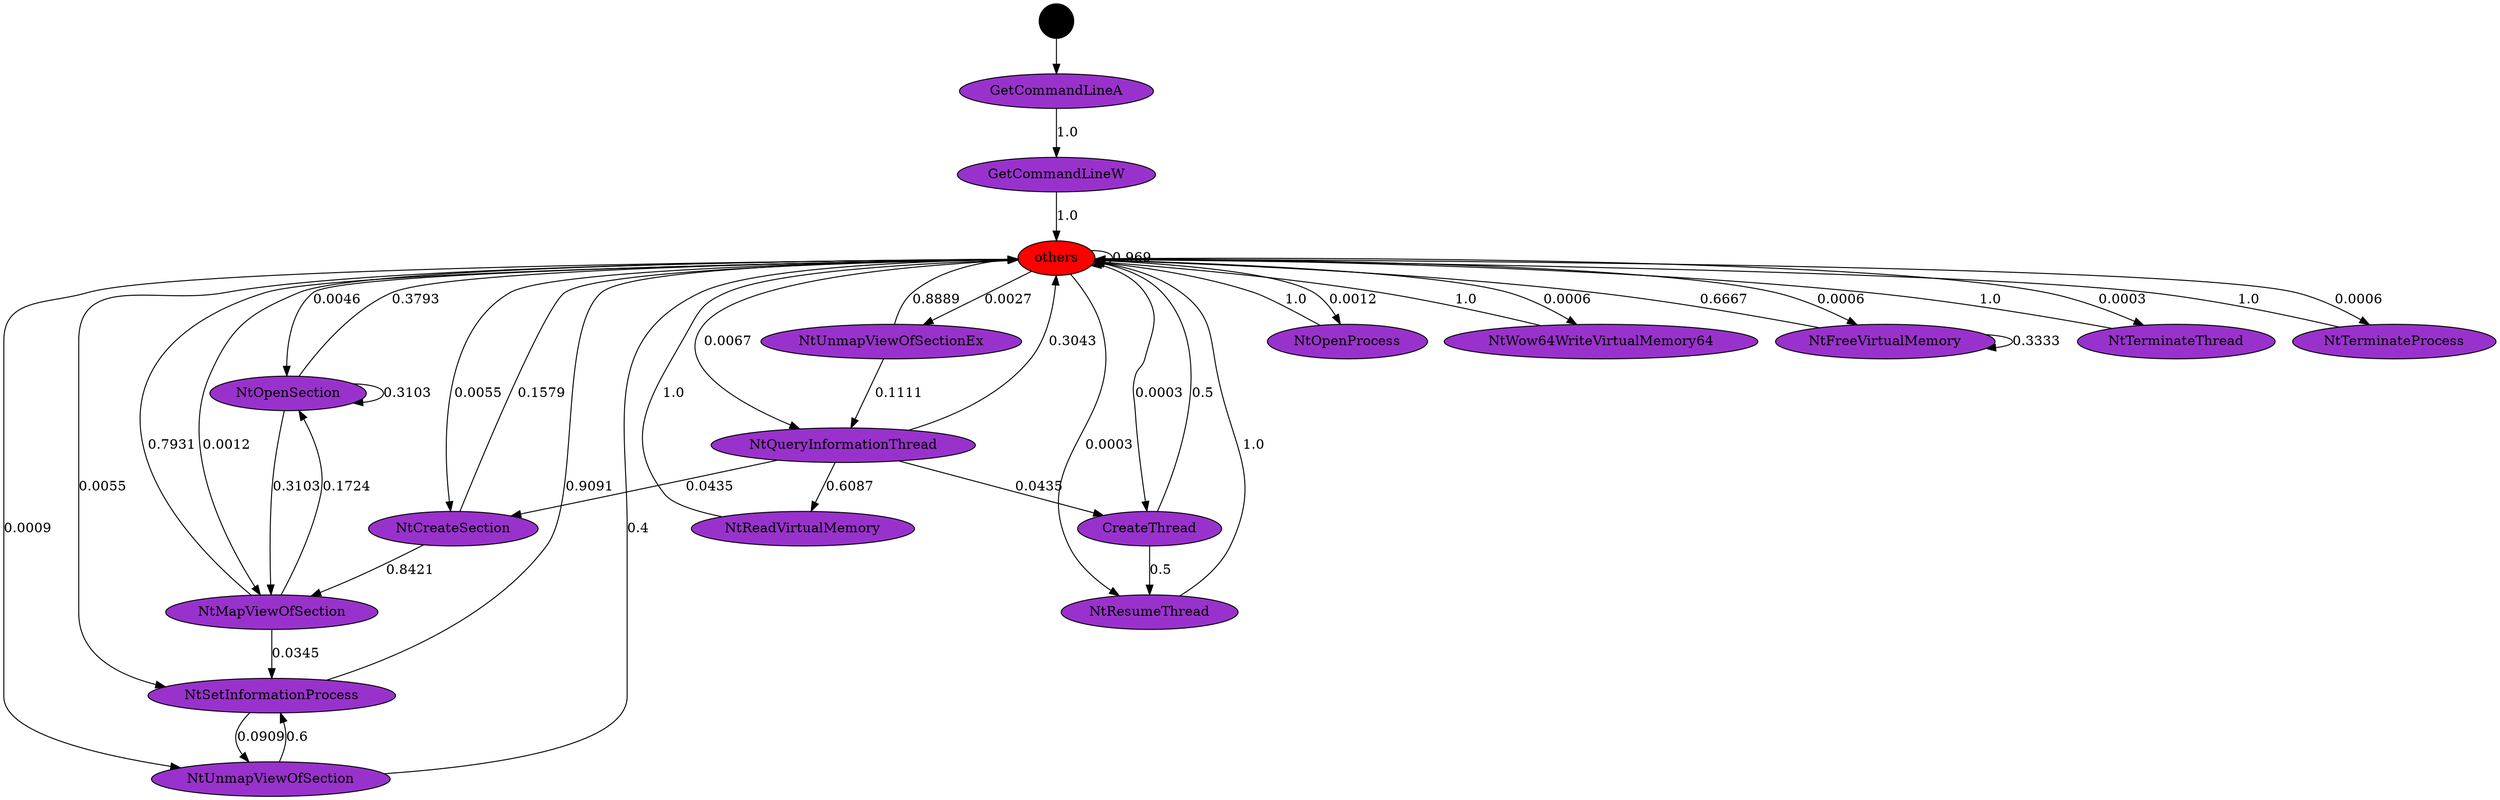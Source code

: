 digraph "./API_PER_CATEGORY/ShellExecuteEx.exe_7164_Processes_API_per_Category_Transition_Matrix" {
	GetCommandLineA [label=GetCommandLineA fillcolor=darkorchid style=filled]
	GetCommandLineW [label=GetCommandLineW fillcolor=darkorchid style=filled]
	GetCommandLineA -> GetCommandLineW [label=1.0]
	Start [label="" fillcolor=black fontcolor=white shape=circle style=filled]
	Start -> GetCommandLineA
	GetCommandLineW [label=GetCommandLineW fillcolor=darkorchid style=filled]
	others [label=others fillcolor=red style=filled]
	GetCommandLineW -> others [label=1.0]
	others [label=others fillcolor=red style=filled]
	others [label=others fillcolor=red style=filled]
	others -> others [label=0.969]
	others [label=others fillcolor=red style=filled]
	NtOpenSection [label=NtOpenSection fillcolor=darkorchid style=filled]
	others -> NtOpenSection [label=0.0046]
	others [label=others fillcolor=red style=filled]
	NtCreateSection [label=NtCreateSection fillcolor=darkorchid style=filled]
	others -> NtCreateSection [label=0.0055]
	others [label=others fillcolor=red style=filled]
	NtMapViewOfSection [label=NtMapViewOfSection fillcolor=darkorchid style=filled]
	others -> NtMapViewOfSection [label=0.0012]
	others [label=others fillcolor=red style=filled]
	NtSetInformationProcess [label=NtSetInformationProcess fillcolor=darkorchid style=filled]
	others -> NtSetInformationProcess [label=0.0055]
	others [label=others fillcolor=red style=filled]
	NtUnmapViewOfSectionEx [label=NtUnmapViewOfSectionEx fillcolor=darkorchid style=filled]
	others -> NtUnmapViewOfSectionEx [label=0.0027]
	others [label=others fillcolor=red style=filled]
	NtQueryInformationThread [label=NtQueryInformationThread fillcolor=darkorchid style=filled]
	others -> NtQueryInformationThread [label=0.0067]
	others [label=others fillcolor=red style=filled]
	CreateThread [label=CreateThread fillcolor=darkorchid style=filled]
	others -> CreateThread [label=0.0003]
	others [label=others fillcolor=red style=filled]
	NtResumeThread [label=NtResumeThread fillcolor=darkorchid style=filled]
	others -> NtResumeThread [label=0.0003]
	others [label=others fillcolor=red style=filled]
	NtOpenProcess [label=NtOpenProcess fillcolor=darkorchid style=filled]
	others -> NtOpenProcess [label=0.0012]
	others [label=others fillcolor=red style=filled]
	NtUnmapViewOfSection [label=NtUnmapViewOfSection fillcolor=darkorchid style=filled]
	others -> NtUnmapViewOfSection [label=0.0009]
	others [label=others fillcolor=red style=filled]
	NtWow64WriteVirtualMemory64 [label=NtWow64WriteVirtualMemory64 fillcolor=darkorchid style=filled]
	others -> NtWow64WriteVirtualMemory64 [label=0.0006]
	others [label=others fillcolor=red style=filled]
	NtFreeVirtualMemory [label=NtFreeVirtualMemory fillcolor=darkorchid style=filled]
	others -> NtFreeVirtualMemory [label=0.0006]
	others [label=others fillcolor=red style=filled]
	NtTerminateThread [label=NtTerminateThread fillcolor=darkorchid style=filled]
	others -> NtTerminateThread [label=0.0003]
	others [label=others fillcolor=red style=filled]
	NtTerminateProcess [label=NtTerminateProcess fillcolor=darkorchid style=filled]
	others -> NtTerminateProcess [label=0.0006]
	NtOpenSection [label=NtOpenSection fillcolor=darkorchid style=filled]
	others [label=others fillcolor=red style=filled]
	NtOpenSection -> others [label=0.3793]
	NtOpenSection [label=NtOpenSection fillcolor=darkorchid style=filled]
	NtOpenSection [label=NtOpenSection fillcolor=darkorchid style=filled]
	NtOpenSection -> NtOpenSection [label=0.3103]
	NtOpenSection [label=NtOpenSection fillcolor=darkorchid style=filled]
	NtMapViewOfSection [label=NtMapViewOfSection fillcolor=darkorchid style=filled]
	NtOpenSection -> NtMapViewOfSection [label=0.3103]
	NtCreateSection [label=NtCreateSection fillcolor=darkorchid style=filled]
	others [label=others fillcolor=red style=filled]
	NtCreateSection -> others [label=0.1579]
	NtCreateSection [label=NtCreateSection fillcolor=darkorchid style=filled]
	NtMapViewOfSection [label=NtMapViewOfSection fillcolor=darkorchid style=filled]
	NtCreateSection -> NtMapViewOfSection [label=0.8421]
	NtMapViewOfSection [label=NtMapViewOfSection fillcolor=darkorchid style=filled]
	others [label=others fillcolor=red style=filled]
	NtMapViewOfSection -> others [label=0.7931]
	NtMapViewOfSection [label=NtMapViewOfSection fillcolor=darkorchid style=filled]
	NtOpenSection [label=NtOpenSection fillcolor=darkorchid style=filled]
	NtMapViewOfSection -> NtOpenSection [label=0.1724]
	NtMapViewOfSection [label=NtMapViewOfSection fillcolor=darkorchid style=filled]
	NtSetInformationProcess [label=NtSetInformationProcess fillcolor=darkorchid style=filled]
	NtMapViewOfSection -> NtSetInformationProcess [label=0.0345]
	NtSetInformationProcess [label=NtSetInformationProcess fillcolor=darkorchid style=filled]
	others [label=others fillcolor=red style=filled]
	NtSetInformationProcess -> others [label=0.9091]
	NtSetInformationProcess [label=NtSetInformationProcess fillcolor=darkorchid style=filled]
	NtUnmapViewOfSection [label=NtUnmapViewOfSection fillcolor=darkorchid style=filled]
	NtSetInformationProcess -> NtUnmapViewOfSection [label=0.0909]
	NtUnmapViewOfSectionEx [label=NtUnmapViewOfSectionEx fillcolor=darkorchid style=filled]
	others [label=others fillcolor=red style=filled]
	NtUnmapViewOfSectionEx -> others [label=0.8889]
	NtUnmapViewOfSectionEx [label=NtUnmapViewOfSectionEx fillcolor=darkorchid style=filled]
	NtQueryInformationThread [label=NtQueryInformationThread fillcolor=darkorchid style=filled]
	NtUnmapViewOfSectionEx -> NtQueryInformationThread [label=0.1111]
	NtQueryInformationThread [label=NtQueryInformationThread fillcolor=darkorchid style=filled]
	others [label=others fillcolor=red style=filled]
	NtQueryInformationThread -> others [label=0.3043]
	NtQueryInformationThread [label=NtQueryInformationThread fillcolor=darkorchid style=filled]
	NtCreateSection [label=NtCreateSection fillcolor=darkorchid style=filled]
	NtQueryInformationThread -> NtCreateSection [label=0.0435]
	NtQueryInformationThread [label=NtQueryInformationThread fillcolor=darkorchid style=filled]
	NtReadVirtualMemory [label=NtReadVirtualMemory fillcolor=darkorchid style=filled]
	NtQueryInformationThread -> NtReadVirtualMemory [label=0.6087]
	NtQueryInformationThread [label=NtQueryInformationThread fillcolor=darkorchid style=filled]
	CreateThread [label=CreateThread fillcolor=darkorchid style=filled]
	NtQueryInformationThread -> CreateThread [label=0.0435]
	NtReadVirtualMemory [label=NtReadVirtualMemory fillcolor=darkorchid style=filled]
	others [label=others fillcolor=red style=filled]
	NtReadVirtualMemory -> others [label=1.0]
	CreateThread [label=CreateThread fillcolor=darkorchid style=filled]
	others [label=others fillcolor=red style=filled]
	CreateThread -> others [label=0.5]
	CreateThread [label=CreateThread fillcolor=darkorchid style=filled]
	NtResumeThread [label=NtResumeThread fillcolor=darkorchid style=filled]
	CreateThread -> NtResumeThread [label=0.5]
	NtResumeThread [label=NtResumeThread fillcolor=darkorchid style=filled]
	others [label=others fillcolor=red style=filled]
	NtResumeThread -> others [label=1.0]
	NtOpenProcess [label=NtOpenProcess fillcolor=darkorchid style=filled]
	others [label=others fillcolor=red style=filled]
	NtOpenProcess -> others [label=1.0]
	NtUnmapViewOfSection [label=NtUnmapViewOfSection fillcolor=darkorchid style=filled]
	others [label=others fillcolor=red style=filled]
	NtUnmapViewOfSection -> others [label=0.4]
	NtUnmapViewOfSection [label=NtUnmapViewOfSection fillcolor=darkorchid style=filled]
	NtSetInformationProcess [label=NtSetInformationProcess fillcolor=darkorchid style=filled]
	NtUnmapViewOfSection -> NtSetInformationProcess [label=0.6]
	NtWow64WriteVirtualMemory64 [label=NtWow64WriteVirtualMemory64 fillcolor=darkorchid style=filled]
	others [label=others fillcolor=red style=filled]
	NtWow64WriteVirtualMemory64 -> others [label=1.0]
	NtFreeVirtualMemory [label=NtFreeVirtualMemory fillcolor=darkorchid style=filled]
	others [label=others fillcolor=red style=filled]
	NtFreeVirtualMemory -> others [label=0.6667]
	NtFreeVirtualMemory [label=NtFreeVirtualMemory fillcolor=darkorchid style=filled]
	NtFreeVirtualMemory [label=NtFreeVirtualMemory fillcolor=darkorchid style=filled]
	NtFreeVirtualMemory -> NtFreeVirtualMemory [label=0.3333]
	NtTerminateThread [label=NtTerminateThread fillcolor=darkorchid style=filled]
	others [label=others fillcolor=red style=filled]
	NtTerminateThread -> others [label=1.0]
	NtTerminateProcess [label=NtTerminateProcess fillcolor=darkorchid style=filled]
	others [label=others fillcolor=red style=filled]
	NtTerminateProcess -> others [label=1.0]
}
